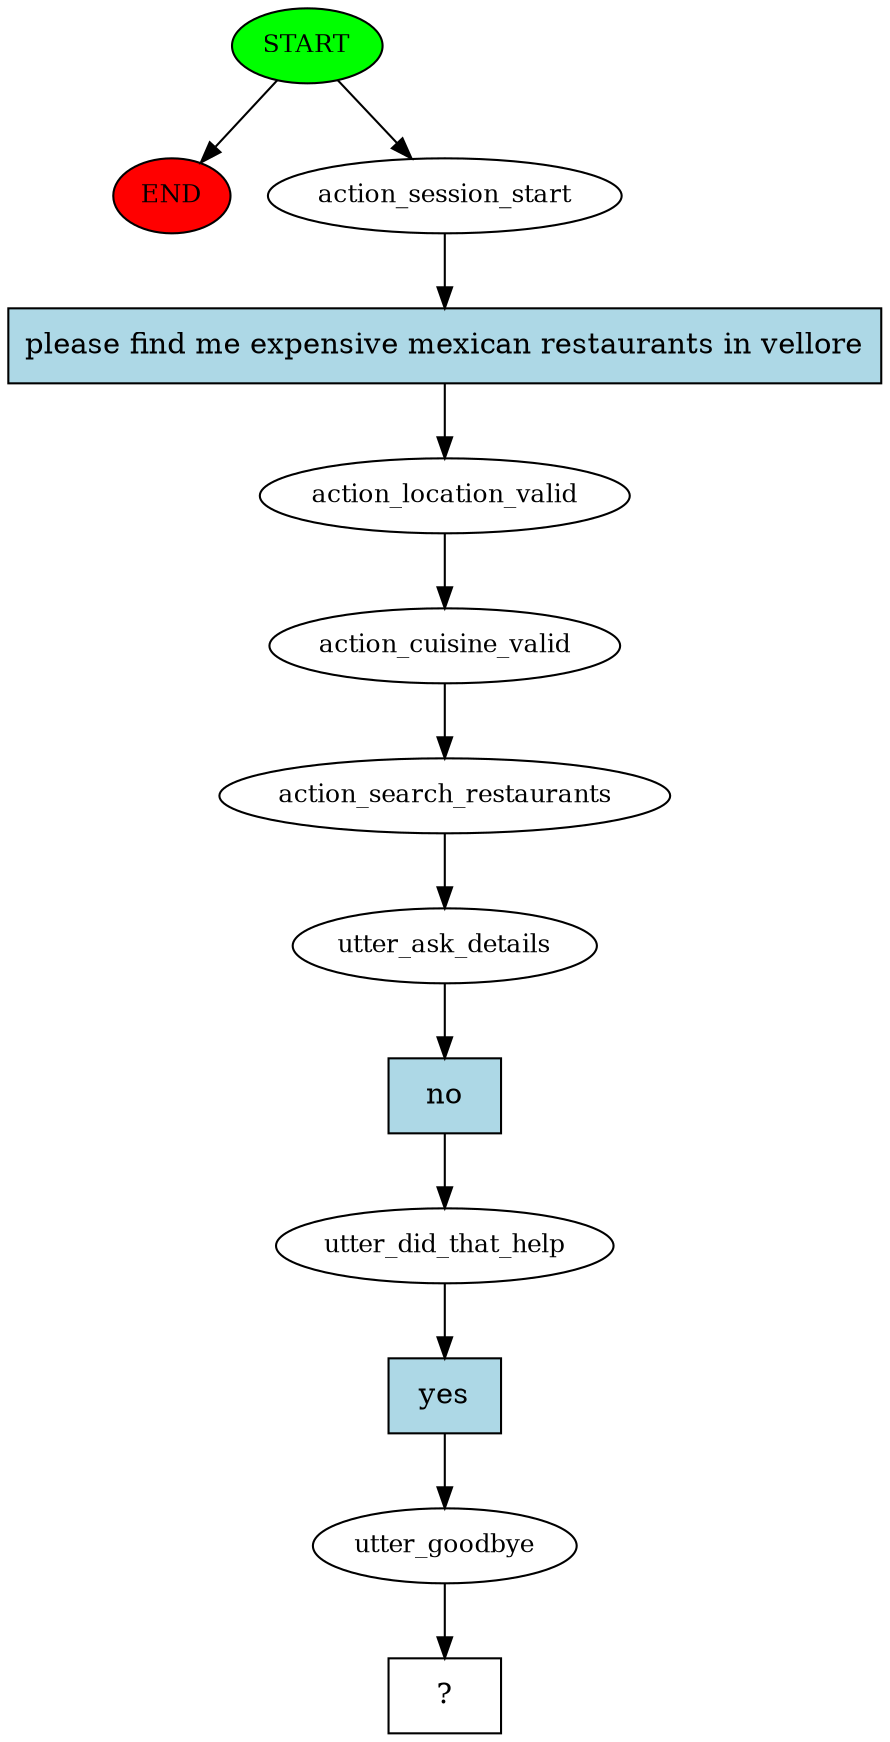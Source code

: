digraph  {
0 [class="start active", fillcolor=green, fontsize=12, label=START, style=filled];
"-1" [class=end, fillcolor=red, fontsize=12, label=END, style=filled];
1 [class=active, fontsize=12, label=action_session_start];
2 [class=active, fontsize=12, label=action_location_valid];
3 [class=active, fontsize=12, label=action_cuisine_valid];
4 [class=active, fontsize=12, label=action_search_restaurants];
5 [class=active, fontsize=12, label=utter_ask_details];
6 [class=active, fontsize=12, label=utter_did_that_help];
7 [class=active, fontsize=12, label=utter_goodbye];
8 [class="intent dashed active", label="  ?  ", shape=rect];
9 [class="intent active", fillcolor=lightblue, label="please find me expensive mexican restaurants in vellore", shape=rect, style=filled];
10 [class="intent active", fillcolor=lightblue, label=no, shape=rect, style=filled];
11 [class="intent active", fillcolor=lightblue, label=yes, shape=rect, style=filled];
0 -> "-1"  [class="", key=NONE, label=""];
0 -> 1  [class=active, key=NONE, label=""];
1 -> 9  [class=active, key=0];
2 -> 3  [class=active, key=NONE, label=""];
3 -> 4  [class=active, key=NONE, label=""];
4 -> 5  [class=active, key=NONE, label=""];
5 -> 10  [class=active, key=0];
6 -> 11  [class=active, key=0];
7 -> 8  [class=active, key=NONE, label=""];
9 -> 2  [class=active, key=0];
10 -> 6  [class=active, key=0];
11 -> 7  [class=active, key=0];
}
